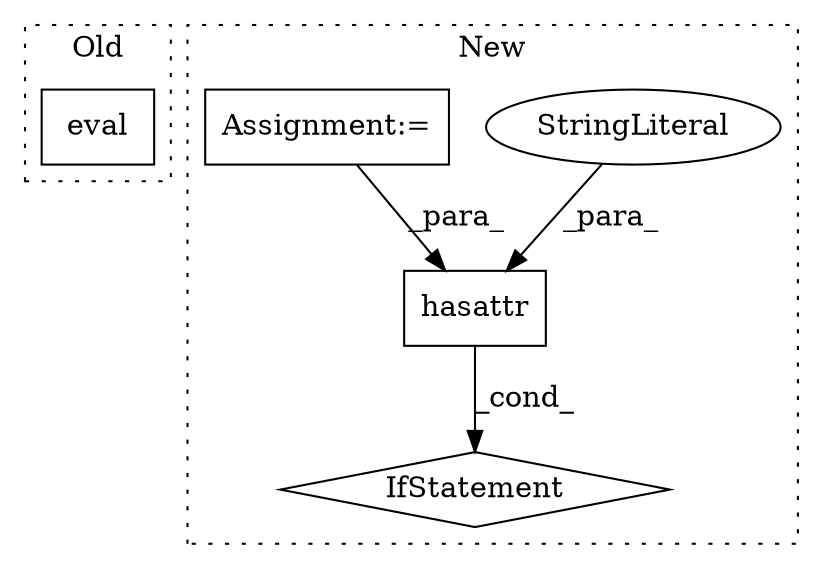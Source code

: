 digraph G {
subgraph cluster0 {
1 [label="eval" a="32" s="2315,2339" l="5,1" shape="box"];
label = "Old";
style="dotted";
}
subgraph cluster1 {
2 [label="hasattr" a="32" s="3300,3324" l="8,1" shape="box"];
3 [label="IfStatement" a="25" s="3296,3325" l="4,2" shape="diamond"];
4 [label="StringLiteral" a="45" s="3310" l="14" shape="ellipse"];
5 [label="Assignment:=" a="7" s="3060" l="1" shape="box"];
label = "New";
style="dotted";
}
2 -> 3 [label="_cond_"];
4 -> 2 [label="_para_"];
5 -> 2 [label="_para_"];
}